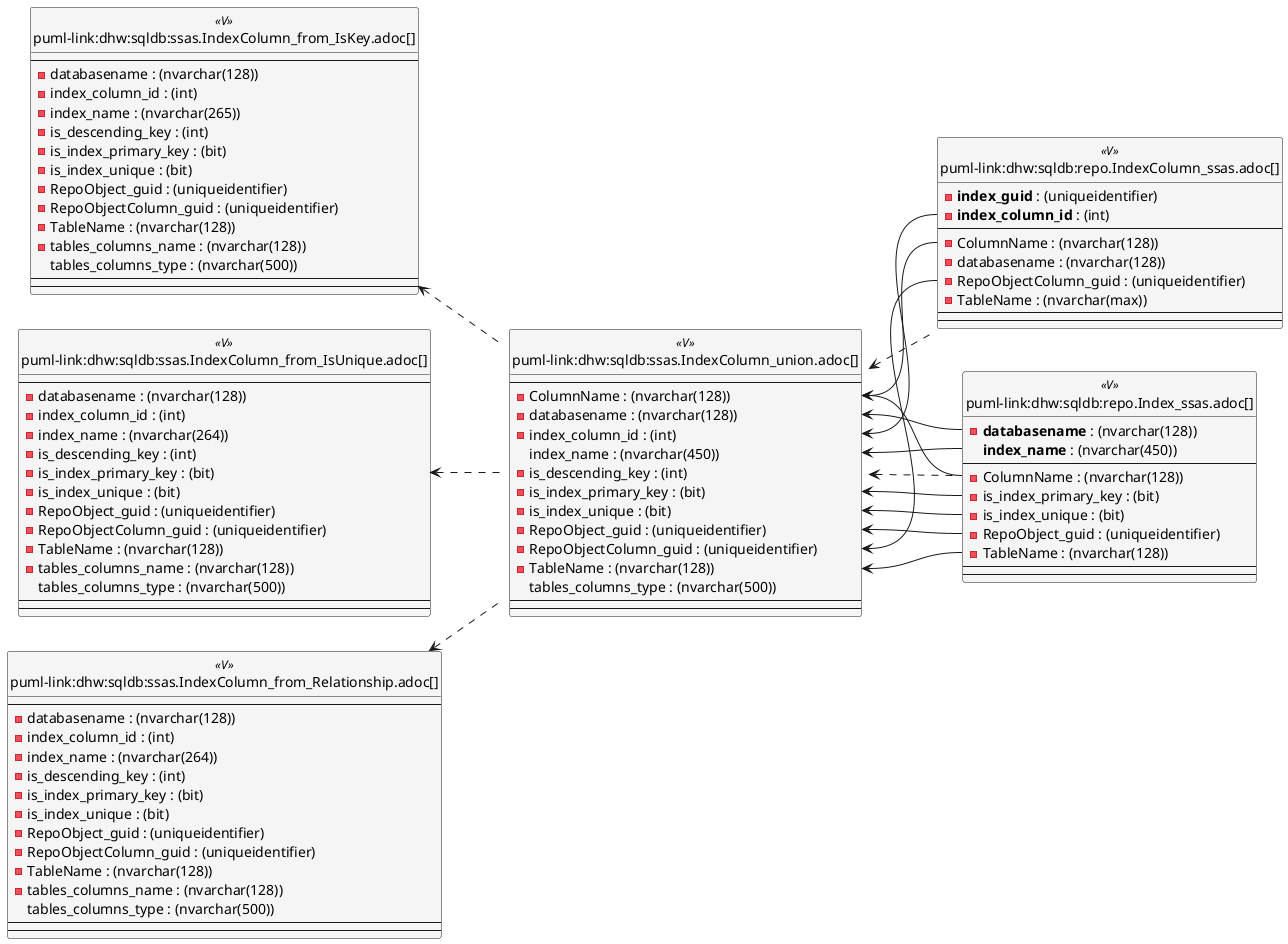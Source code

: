 @startuml
left to right direction
'top to bottom direction
hide circle
'avoide "." issues:
set namespaceSeparator none


skinparam class {
  BackgroundColor White
  BackgroundColor<<FN>> Yellow
  BackgroundColor<<FS>> Yellow
  BackgroundColor<<FT>> LightGray
  BackgroundColor<<IF>> Yellow
  BackgroundColor<<IS>> Yellow
  BackgroundColor<<P>> Aqua
  BackgroundColor<<PC>> Aqua
  BackgroundColor<<SN>> Yellow
  BackgroundColor<<SO>> SlateBlue
  BackgroundColor<<TF>> LightGray
  BackgroundColor<<TR>> Tomato
  BackgroundColor<<U>> White
  BackgroundColor<<V>> WhiteSmoke
  BackgroundColor<<X>> Aqua
  BackgroundColor<<external>> AliceBlue
}


entity "puml-link:dhw:sqldb:repo.Index_ssas.adoc[]" as repo.Index_ssas << V >> {
  - **databasename** : (nvarchar(128))
  **index_name** : (nvarchar(450))
  --
  - ColumnName : (nvarchar(128))
  - is_index_primary_key : (bit)
  - is_index_unique : (bit)
  - RepoObject_guid : (uniqueidentifier)
  - TableName : (nvarchar(128))
  --
  --
}

entity "puml-link:dhw:sqldb:repo.IndexColumn_ssas.adoc[]" as repo.IndexColumn_ssas << V >> {
  - **index_guid** : (uniqueidentifier)
  - **index_column_id** : (int)
  --
  - ColumnName : (nvarchar(128))
  - databasename : (nvarchar(128))
  - RepoObjectColumn_guid : (uniqueidentifier)
  - TableName : (nvarchar(max))
  --
  --
}

entity "puml-link:dhw:sqldb:ssas.IndexColumn_from_IsKey.adoc[]" as ssas.IndexColumn_from_IsKey << V >> {
  --
  - databasename : (nvarchar(128))
  - index_column_id : (int)
  - index_name : (nvarchar(265))
  - is_descending_key : (int)
  - is_index_primary_key : (bit)
  - is_index_unique : (bit)
  - RepoObject_guid : (uniqueidentifier)
  - RepoObjectColumn_guid : (uniqueidentifier)
  - TableName : (nvarchar(128))
  - tables_columns_name : (nvarchar(128))
  tables_columns_type : (nvarchar(500))
  --
  --
}

entity "puml-link:dhw:sqldb:ssas.IndexColumn_from_IsUnique.adoc[]" as ssas.IndexColumn_from_IsUnique << V >> {
  --
  - databasename : (nvarchar(128))
  - index_column_id : (int)
  - index_name : (nvarchar(264))
  - is_descending_key : (int)
  - is_index_primary_key : (bit)
  - is_index_unique : (bit)
  - RepoObject_guid : (uniqueidentifier)
  - RepoObjectColumn_guid : (uniqueidentifier)
  - TableName : (nvarchar(128))
  - tables_columns_name : (nvarchar(128))
  tables_columns_type : (nvarchar(500))
  --
  --
}

entity "puml-link:dhw:sqldb:ssas.IndexColumn_from_Relationship.adoc[]" as ssas.IndexColumn_from_Relationship << V >> {
  --
  - databasename : (nvarchar(128))
  - index_column_id : (int)
  - index_name : (nvarchar(264))
  - is_descending_key : (int)
  - is_index_primary_key : (bit)
  - is_index_unique : (bit)
  - RepoObject_guid : (uniqueidentifier)
  - RepoObjectColumn_guid : (uniqueidentifier)
  - TableName : (nvarchar(128))
  - tables_columns_name : (nvarchar(128))
  tables_columns_type : (nvarchar(500))
  --
  --
}

entity "puml-link:dhw:sqldb:ssas.IndexColumn_union.adoc[]" as ssas.IndexColumn_union << V >> {
  --
  - ColumnName : (nvarchar(128))
  - databasename : (nvarchar(128))
  - index_column_id : (int)
  index_name : (nvarchar(450))
  - is_descending_key : (int)
  - is_index_primary_key : (bit)
  - is_index_unique : (bit)
  - RepoObject_guid : (uniqueidentifier)
  - RepoObjectColumn_guid : (uniqueidentifier)
  - TableName : (nvarchar(128))
  tables_columns_type : (nvarchar(500))
  --
  --
}

ssas.IndexColumn_from_IsKey <.. ssas.IndexColumn_union
ssas.IndexColumn_from_IsUnique <.. ssas.IndexColumn_union
ssas.IndexColumn_from_Relationship <.. ssas.IndexColumn_union
ssas.IndexColumn_union <.. repo.Index_ssas
ssas.IndexColumn_union <.. repo.IndexColumn_ssas
"ssas.IndexColumn_union::ColumnName" <-- "repo.IndexColumn_ssas::ColumnName"
"ssas.IndexColumn_union::ColumnName" <-- "repo.Index_ssas::ColumnName"
"ssas.IndexColumn_union::databasename" <-- "repo.Index_ssas::databasename"
"ssas.IndexColumn_union::index_column_id" <-- "repo.IndexColumn_ssas::index_column_id"
"ssas.IndexColumn_union::index_name" <-- "repo.Index_ssas::index_name"
"ssas.IndexColumn_union::is_index_primary_key" <-- "repo.Index_ssas::is_index_primary_key"
"ssas.IndexColumn_union::is_index_unique" <-- "repo.Index_ssas::is_index_unique"
"ssas.IndexColumn_union::RepoObject_guid" <-- "repo.Index_ssas::RepoObject_guid"
"ssas.IndexColumn_union::RepoObjectColumn_guid" <-- "repo.IndexColumn_ssas::RepoObjectColumn_guid"
"ssas.IndexColumn_union::TableName" <-- "repo.Index_ssas::TableName"
@enduml

